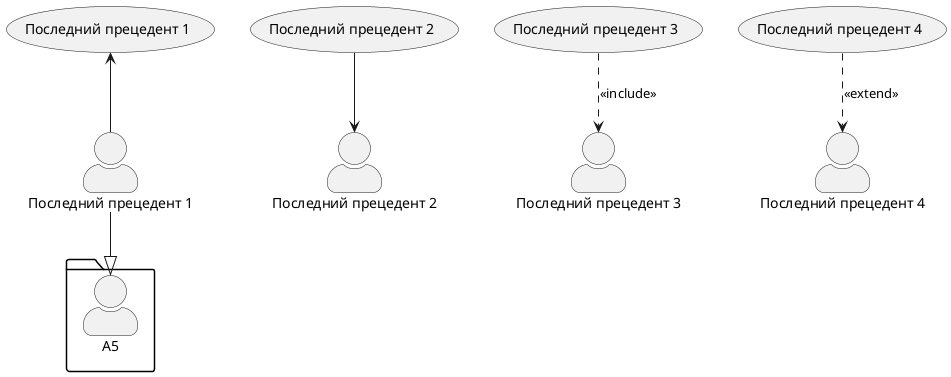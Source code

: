 @startuml
skinparam actorStyle awesome

usecase (Последний прецедент 1) as UC1 
usecase "Последний прецедент 2" as UC2
usecase "Последний прецедент 3" as UC3
usecase (Последний прецедент 4) as UC4

actor :Последний прецедент 1: as A1
actor "Последний прецедент 2" as A2
actor "Последний прецедент 3" as A3
actor :Последний прецедент 4: as A4

package {
    UC1 <-- A1
    UC2 --> A2
    UC3 ..> A3 : <<include>>
    UC4 ..> A4 : <<extend>>
    A1 --|> A5
}

@enduml